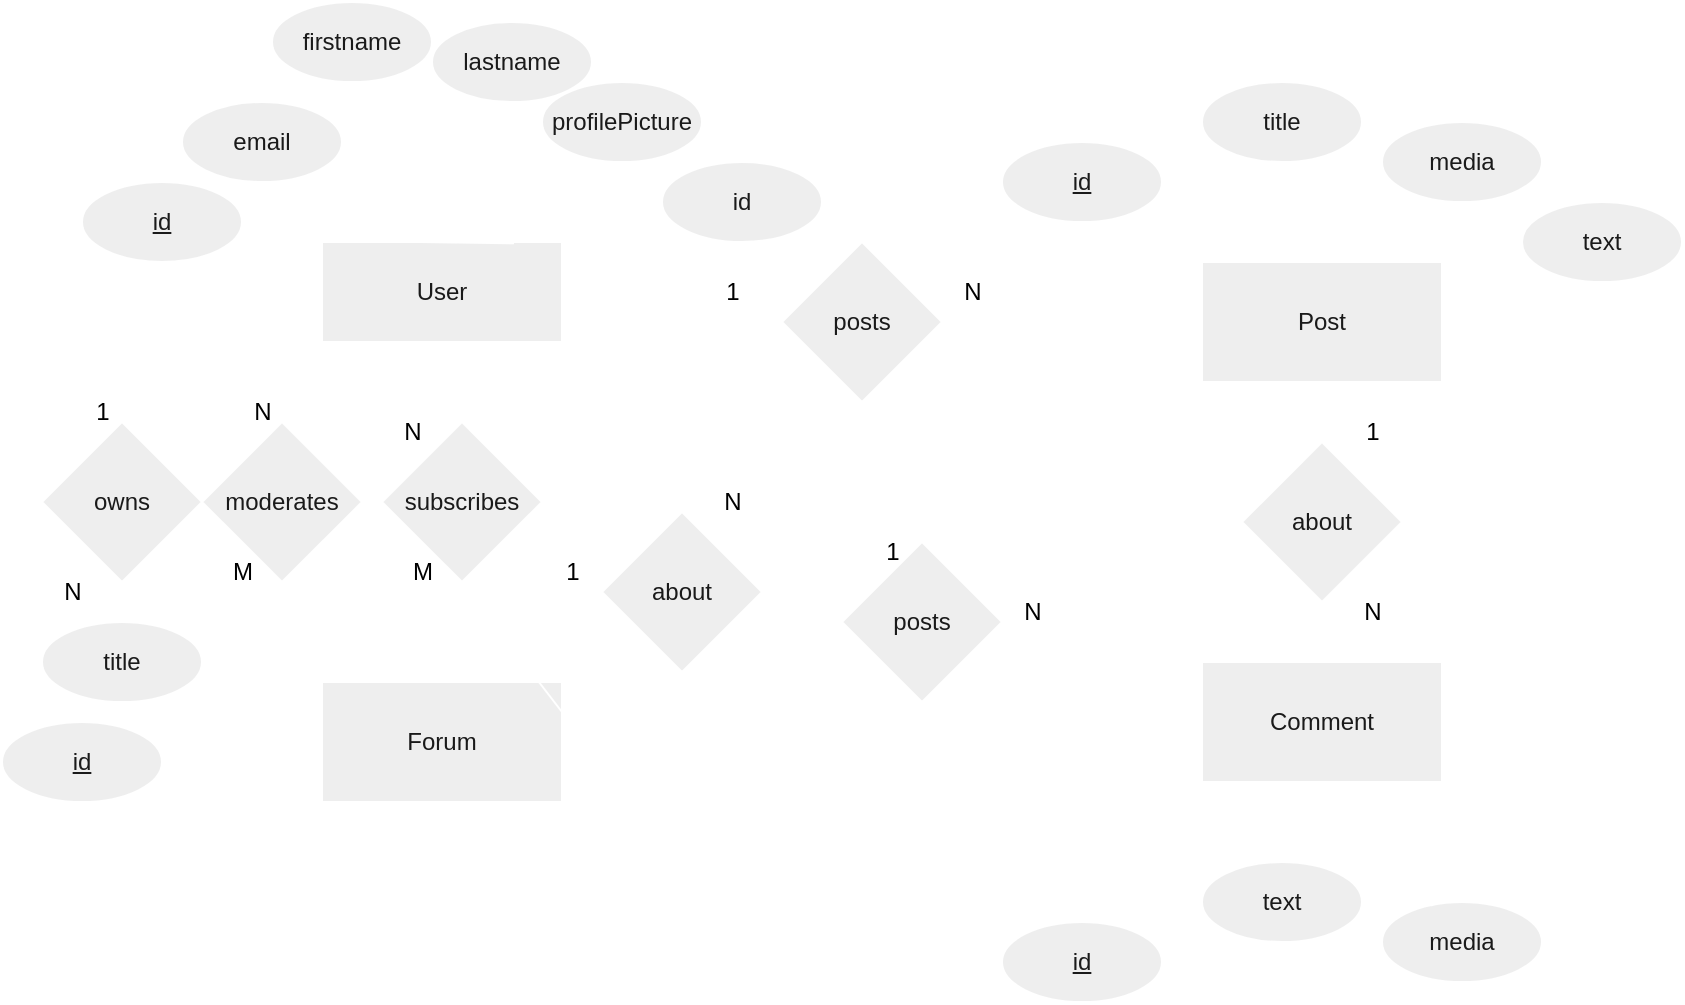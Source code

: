 <mxfile version="28.2.3">
  <diagram name="Page-1" id="M1b_SSH262KM_gCrv3iD">
    <mxGraphModel dx="823" dy="567" grid="0" gridSize="10" guides="1" tooltips="1" connect="1" arrows="1" fold="1" page="1" pageScale="1" pageWidth="1600" pageHeight="1200" background="light-dark(#FFFFFF,#FFFFFF)" math="0" shadow="0">
      <root>
        <mxCell id="0" />
        <mxCell id="1" parent="0" />
        <mxCell id="Ds--RXpLd-UvwMyHQC07-1" value="&lt;span style=&quot;&quot;&gt;User&lt;/span&gt;" style="rounded=0;whiteSpace=wrap;html=1;fillColor=#EEEEEE;strokeColor=#FFFFFF;fontColor=#1A1A1A;labelBackgroundColor=none;" parent="1" vertex="1">
          <mxGeometry x="370" y="310" width="120" height="50" as="geometry" />
        </mxCell>
        <mxCell id="5pMmQ2T5jr19oePLC_a3-2" value="" style="endArrow=none;html=1;rounded=0;exitX=-0.004;exitY=0.162;exitDx=0;exitDy=0;exitPerimeter=0;strokeColor=#FFFFFF;fontColor=default;labelBackgroundColor=none;" edge="1" parent="1" source="Ds--RXpLd-UvwMyHQC07-1" target="5pMmQ2T5jr19oePLC_a3-3">
          <mxGeometry width="50" height="50" relative="1" as="geometry">
            <mxPoint x="400" y="350" as="sourcePoint" />
            <mxPoint x="430" y="240" as="targetPoint" />
          </mxGeometry>
        </mxCell>
        <mxCell id="5pMmQ2T5jr19oePLC_a3-3" value="&lt;u&gt;id&lt;/u&gt;" style="ellipse;whiteSpace=wrap;html=1;strokeColor=#FFFFFF;fontColor=#1A1A1A;fillColor=#EEEEEE;labelBackgroundColor=none;" vertex="1" parent="1">
          <mxGeometry x="250" y="280" width="80" height="40" as="geometry" />
        </mxCell>
        <mxCell id="5pMmQ2T5jr19oePLC_a3-4" value="email" style="ellipse;whiteSpace=wrap;html=1;strokeColor=#FFFFFF;fontColor=#1A1A1A;fillColor=#EEEEEE;labelBackgroundColor=none;" vertex="1" parent="1">
          <mxGeometry x="300" y="240" width="80" height="40" as="geometry" />
        </mxCell>
        <mxCell id="5pMmQ2T5jr19oePLC_a3-5" value="firstname" style="ellipse;whiteSpace=wrap;html=1;strokeColor=#FFFFFF;fontColor=#1A1A1A;fillColor=#EEEEEE;labelBackgroundColor=none;" vertex="1" parent="1">
          <mxGeometry x="345" y="190" width="80" height="40" as="geometry" />
        </mxCell>
        <mxCell id="5pMmQ2T5jr19oePLC_a3-7" value="lastname" style="ellipse;whiteSpace=wrap;html=1;strokeColor=#FFFFFF;fontColor=#1A1A1A;fillColor=#EEEEEE;labelBackgroundColor=none;" vertex="1" parent="1">
          <mxGeometry x="425" y="200" width="80" height="40" as="geometry" />
        </mxCell>
        <mxCell id="5pMmQ2T5jr19oePLC_a3-8" value="profilePicture" style="ellipse;whiteSpace=wrap;html=1;strokeColor=#FFFFFF;fontColor=#1A1A1A;fillColor=#EEEEEE;labelBackgroundColor=none;" vertex="1" parent="1">
          <mxGeometry x="480" y="230" width="80" height="40" as="geometry" />
        </mxCell>
        <mxCell id="5pMmQ2T5jr19oePLC_a3-10" value="" style="endArrow=none;html=1;rounded=0;exitX=0;exitY=1;exitDx=0;exitDy=0;strokeColor=#FFFFFF;fontColor=default;labelBackgroundColor=none;" edge="1" parent="1" source="5pMmQ2T5jr19oePLC_a3-8">
          <mxGeometry width="50" height="50" relative="1" as="geometry">
            <mxPoint x="400" y="370" as="sourcePoint" />
            <mxPoint x="460" y="309" as="targetPoint" />
            <Array as="points" />
          </mxGeometry>
        </mxCell>
        <mxCell id="5pMmQ2T5jr19oePLC_a3-11" value="" style="endArrow=none;html=1;rounded=0;entryX=0.315;entryY=1;entryDx=0;entryDy=0;entryPerimeter=0;strokeColor=#FFFFFF;fontColor=default;labelBackgroundColor=none;" edge="1" parent="1" target="5pMmQ2T5jr19oePLC_a3-7">
          <mxGeometry width="50" height="50" relative="1" as="geometry">
            <mxPoint x="440" y="309" as="sourcePoint" />
            <mxPoint x="450" y="320" as="targetPoint" />
          </mxGeometry>
        </mxCell>
        <mxCell id="5pMmQ2T5jr19oePLC_a3-12" value="" style="endArrow=none;html=1;rounded=0;entryX=0.8;entryY=0.013;entryDx=0;entryDy=0;entryPerimeter=0;strokeColor=#FFFFFF;fontColor=default;labelBackgroundColor=none;" edge="1" parent="1" source="5pMmQ2T5jr19oePLC_a3-5" target="Ds--RXpLd-UvwMyHQC07-1">
          <mxGeometry width="50" height="50" relative="1" as="geometry">
            <mxPoint x="400" y="370" as="sourcePoint" />
            <mxPoint x="450" y="320" as="targetPoint" />
            <Array as="points">
              <mxPoint x="420" y="310" />
            </Array>
          </mxGeometry>
        </mxCell>
        <mxCell id="5pMmQ2T5jr19oePLC_a3-13" value="" style="endArrow=none;html=1;rounded=0;entryX=0.211;entryY=-0.06;entryDx=0;entryDy=0;entryPerimeter=0;strokeColor=#FFFFFF;fontColor=default;labelBackgroundColor=none;" edge="1" parent="1" source="5pMmQ2T5jr19oePLC_a3-4" target="Ds--RXpLd-UvwMyHQC07-1">
          <mxGeometry width="50" height="50" relative="1" as="geometry">
            <mxPoint x="400" y="370" as="sourcePoint" />
            <mxPoint x="450" y="320" as="targetPoint" />
          </mxGeometry>
        </mxCell>
        <mxCell id="5pMmQ2T5jr19oePLC_a3-16" value="id" style="ellipse;whiteSpace=wrap;html=1;strokeColor=#FFFFFF;fontColor=#1A1A1A;fillColor=#EEEEEE;labelBackgroundColor=none;" vertex="1" parent="1">
          <mxGeometry x="540" y="270" width="80" height="40" as="geometry" />
        </mxCell>
        <mxCell id="5pMmQ2T5jr19oePLC_a3-17" value="" style="endArrow=none;html=1;rounded=0;entryX=0;entryY=1;entryDx=0;entryDy=0;exitX=1;exitY=0.25;exitDx=0;exitDy=0;strokeColor=#FFFFFF;fontColor=default;labelBackgroundColor=none;" edge="1" parent="1" source="Ds--RXpLd-UvwMyHQC07-1" target="5pMmQ2T5jr19oePLC_a3-16">
          <mxGeometry width="50" height="50" relative="1" as="geometry">
            <mxPoint x="430" y="390" as="sourcePoint" />
            <mxPoint x="480" y="340" as="targetPoint" />
          </mxGeometry>
        </mxCell>
        <mxCell id="5pMmQ2T5jr19oePLC_a3-18" value="" style="endArrow=none;html=1;rounded=0;entryX=1;entryY=0.5;entryDx=0;entryDy=0;exitX=0;exitY=0.5;exitDx=0;exitDy=0;strokeColor=#FFFFFF;fontColor=default;labelBackgroundColor=none;" edge="1" parent="1" source="5pMmQ2T5jr19oePLC_a3-19" target="Ds--RXpLd-UvwMyHQC07-1">
          <mxGeometry width="50" height="50" relative="1" as="geometry">
            <mxPoint x="590" y="350" as="sourcePoint" />
            <mxPoint x="480" y="340" as="targetPoint" />
          </mxGeometry>
        </mxCell>
        <mxCell id="5pMmQ2T5jr19oePLC_a3-19" value="posts" style="rhombus;whiteSpace=wrap;html=1;strokeColor=#FFFFFF;fontColor=#1A1A1A;fillColor=#EEEEEE;labelBackgroundColor=none;" vertex="1" parent="1">
          <mxGeometry x="600" y="310" width="80" height="80" as="geometry" />
        </mxCell>
        <mxCell id="5pMmQ2T5jr19oePLC_a3-20" value="" style="endArrow=none;html=1;rounded=0;exitX=1;exitY=0.5;exitDx=0;exitDy=0;strokeColor=#FFFFFF;fontColor=default;labelBackgroundColor=none;" edge="1" parent="1" source="5pMmQ2T5jr19oePLC_a3-19">
          <mxGeometry width="50" height="50" relative="1" as="geometry">
            <mxPoint x="630" y="390" as="sourcePoint" />
            <mxPoint x="810" y="350" as="targetPoint" />
          </mxGeometry>
        </mxCell>
        <mxCell id="5pMmQ2T5jr19oePLC_a3-23" value="1" style="text;html=1;align=center;verticalAlign=middle;resizable=0;points=[];autosize=1;strokeColor=none;fillColor=none;fontColor=light-dark(#000000,#000000);" vertex="1" parent="1">
          <mxGeometry x="560" y="320" width="30" height="30" as="geometry" />
        </mxCell>
        <mxCell id="5pMmQ2T5jr19oePLC_a3-24" value="&lt;span style=&quot;caret-color: rgba(0, 0, 0, 0);&quot;&gt;N&lt;/span&gt;" style="text;html=1;align=center;verticalAlign=middle;resizable=0;points=[];autosize=1;strokeColor=none;fillColor=none;fontColor=light-dark(#000000,#000000);" vertex="1" parent="1">
          <mxGeometry x="680" y="320" width="30" height="30" as="geometry" />
        </mxCell>
        <mxCell id="5pMmQ2T5jr19oePLC_a3-25" value="Post" style="rounded=0;whiteSpace=wrap;html=1;strokeColor=#FFFFFF;fontColor=#1A1A1A;fillColor=#EEEEEE;" vertex="1" parent="1">
          <mxGeometry x="810" y="320" width="120" height="60" as="geometry" />
        </mxCell>
        <mxCell id="5pMmQ2T5jr19oePLC_a3-26" value="" style="endArrow=none;html=1;rounded=0;strokeColor=#FFFFFF;fontColor=#FFFFFF;entryX=1;entryY=1;entryDx=0;entryDy=0;" edge="1" parent="1" target="5pMmQ2T5jr19oePLC_a3-27">
          <mxGeometry width="50" height="50" relative="1" as="geometry">
            <mxPoint x="820" y="320" as="sourcePoint" />
            <mxPoint x="800" y="290" as="targetPoint" />
          </mxGeometry>
        </mxCell>
        <mxCell id="5pMmQ2T5jr19oePLC_a3-27" value="&lt;u&gt;id&lt;/u&gt;" style="ellipse;whiteSpace=wrap;html=1;strokeColor=#FFFFFF;fontColor=#1A1A1A;fillColor=#EEEEEE;labelBackgroundColor=none;" vertex="1" parent="1">
          <mxGeometry x="710" y="260" width="80" height="40" as="geometry" />
        </mxCell>
        <mxCell id="5pMmQ2T5jr19oePLC_a3-31" value="title" style="ellipse;whiteSpace=wrap;html=1;strokeColor=#FFFFFF;fontColor=#1A1A1A;fillColor=#EEEEEE;labelBackgroundColor=none;" vertex="1" parent="1">
          <mxGeometry x="810" y="230" width="80" height="40" as="geometry" />
        </mxCell>
        <mxCell id="5pMmQ2T5jr19oePLC_a3-32" value="media" style="ellipse;whiteSpace=wrap;html=1;strokeColor=#FFFFFF;fontColor=#1A1A1A;fillColor=#EEEEEE;labelBackgroundColor=none;" vertex="1" parent="1">
          <mxGeometry x="900" y="250" width="80" height="40" as="geometry" />
        </mxCell>
        <mxCell id="5pMmQ2T5jr19oePLC_a3-34" value="text" style="ellipse;whiteSpace=wrap;html=1;strokeColor=#FFFFFF;fontColor=#1A1A1A;fillColor=#EEEEEE;labelBackgroundColor=none;" vertex="1" parent="1">
          <mxGeometry x="970" y="290" width="80" height="40" as="geometry" />
        </mxCell>
        <mxCell id="5pMmQ2T5jr19oePLC_a3-35" value="" style="endArrow=none;html=1;rounded=0;strokeColor=#FFFFFF;fontColor=#FFFFFF;entryX=0.25;entryY=0;entryDx=0;entryDy=0;exitX=0.5;exitY=1;exitDx=0;exitDy=0;" edge="1" parent="1" source="5pMmQ2T5jr19oePLC_a3-31" target="5pMmQ2T5jr19oePLC_a3-25">
          <mxGeometry width="50" height="50" relative="1" as="geometry">
            <mxPoint x="690" y="440" as="sourcePoint" />
            <mxPoint x="740" y="390" as="targetPoint" />
          </mxGeometry>
        </mxCell>
        <mxCell id="5pMmQ2T5jr19oePLC_a3-36" value="" style="endArrow=none;html=1;rounded=0;strokeColor=#FFFFFF;fontColor=#FFFFFF;entryX=0.75;entryY=0;entryDx=0;entryDy=0;exitX=0.362;exitY=0.988;exitDx=0;exitDy=0;exitPerimeter=0;" edge="1" parent="1" source="5pMmQ2T5jr19oePLC_a3-32" target="5pMmQ2T5jr19oePLC_a3-25">
          <mxGeometry width="50" height="50" relative="1" as="geometry">
            <mxPoint x="690" y="440" as="sourcePoint" />
            <mxPoint x="740" y="390" as="targetPoint" />
          </mxGeometry>
        </mxCell>
        <mxCell id="5pMmQ2T5jr19oePLC_a3-37" value="" style="endArrow=none;html=1;rounded=0;strokeColor=#FFFFFF;fontColor=#FFFFFF;entryX=1.01;entryY=0.338;entryDx=0;entryDy=0;entryPerimeter=0;exitX=0;exitY=0.5;exitDx=0;exitDy=0;" edge="1" parent="1" source="5pMmQ2T5jr19oePLC_a3-34" target="5pMmQ2T5jr19oePLC_a3-25">
          <mxGeometry width="50" height="50" relative="1" as="geometry">
            <mxPoint x="690" y="440" as="sourcePoint" />
            <mxPoint x="740" y="390" as="targetPoint" />
          </mxGeometry>
        </mxCell>
        <mxCell id="5pMmQ2T5jr19oePLC_a3-38" value="Forum" style="rounded=0;whiteSpace=wrap;html=1;strokeColor=#FFFFFF;fontColor=#1A1A1A;fillColor=#EEEEEE;" vertex="1" parent="1">
          <mxGeometry x="370" y="530" width="120" height="60" as="geometry" />
        </mxCell>
        <mxCell id="5pMmQ2T5jr19oePLC_a3-39" value="" style="endArrow=none;html=1;rounded=0;exitX=0;exitY=0.75;exitDx=0;exitDy=0;strokeColor=#FFFFFF;fontColor=default;labelBackgroundColor=none;" edge="1" parent="1" target="5pMmQ2T5jr19oePLC_a3-40" source="5pMmQ2T5jr19oePLC_a3-38">
          <mxGeometry width="50" height="50" relative="1" as="geometry">
            <mxPoint x="440" y="538" as="sourcePoint" />
            <mxPoint x="500" y="460" as="targetPoint" />
          </mxGeometry>
        </mxCell>
        <mxCell id="5pMmQ2T5jr19oePLC_a3-40" value="&lt;u&gt;id&lt;/u&gt;" style="ellipse;whiteSpace=wrap;html=1;strokeColor=#FFFFFF;fontColor=#1A1A1A;fillColor=#EEEEEE;labelBackgroundColor=none;" vertex="1" parent="1">
          <mxGeometry x="210" y="550" width="80" height="40" as="geometry" />
        </mxCell>
        <mxCell id="5pMmQ2T5jr19oePLC_a3-41" value="title" style="ellipse;whiteSpace=wrap;html=1;strokeColor=#FFFFFF;fontColor=#1A1A1A;fillColor=#EEEEEE;labelBackgroundColor=none;" vertex="1" parent="1">
          <mxGeometry x="230" y="500" width="80" height="40" as="geometry" />
        </mxCell>
        <mxCell id="5pMmQ2T5jr19oePLC_a3-42" value="" style="endArrow=none;html=1;rounded=0;strokeColor=#FFFFFF;fontColor=#FFFFFF;exitX=0;exitY=0.25;exitDx=0;exitDy=0;entryX=1;entryY=1;entryDx=0;entryDy=0;" edge="1" parent="1" source="5pMmQ2T5jr19oePLC_a3-38" target="5pMmQ2T5jr19oePLC_a3-41">
          <mxGeometry width="50" height="50" relative="1" as="geometry">
            <mxPoint x="400" y="450" as="sourcePoint" />
            <mxPoint x="450" y="400" as="targetPoint" />
          </mxGeometry>
        </mxCell>
        <mxCell id="5pMmQ2T5jr19oePLC_a3-46" value="owns" style="rhombus;whiteSpace=wrap;html=1;strokeColor=#FFFFFF;fontColor=#1A1A1A;fillColor=#EEEEEE;" vertex="1" parent="1">
          <mxGeometry x="230" y="400" width="80" height="80" as="geometry" />
        </mxCell>
        <mxCell id="5pMmQ2T5jr19oePLC_a3-47" value="moderates" style="rhombus;whiteSpace=wrap;html=1;strokeColor=#FFFFFF;fontColor=#1A1A1A;fillColor=#EEEEEE;" vertex="1" parent="1">
          <mxGeometry x="310" y="400" width="80" height="80" as="geometry" />
        </mxCell>
        <mxCell id="5pMmQ2T5jr19oePLC_a3-48" value="" style="endArrow=none;html=1;rounded=0;strokeColor=#FFFFFF;fontColor=#FFFFFF;exitX=0.5;exitY=0;exitDx=0;exitDy=0;entryX=0.25;entryY=1;entryDx=0;entryDy=0;" edge="1" parent="1" source="5pMmQ2T5jr19oePLC_a3-46" target="Ds--RXpLd-UvwMyHQC07-1">
          <mxGeometry width="50" height="50" relative="1" as="geometry">
            <mxPoint x="400" y="450" as="sourcePoint" />
            <mxPoint x="450" y="400" as="targetPoint" />
          </mxGeometry>
        </mxCell>
        <mxCell id="5pMmQ2T5jr19oePLC_a3-49" value="" style="endArrow=none;html=1;rounded=0;strokeColor=#FFFFFF;fontColor=#FFFFFF;exitX=0.5;exitY=0;exitDx=0;exitDy=0;entryX=0.651;entryY=1.045;entryDx=0;entryDy=0;entryPerimeter=0;" edge="1" parent="1" source="5pMmQ2T5jr19oePLC_a3-47" target="Ds--RXpLd-UvwMyHQC07-1">
          <mxGeometry width="50" height="50" relative="1" as="geometry">
            <mxPoint x="400" y="450" as="sourcePoint" />
            <mxPoint x="450" y="400" as="targetPoint" />
          </mxGeometry>
        </mxCell>
        <mxCell id="5pMmQ2T5jr19oePLC_a3-50" value="" style="endArrow=none;html=1;rounded=0;strokeColor=#FFFFFF;fontColor=#FFFFFF;exitX=0.5;exitY=1;exitDx=0;exitDy=0;entryX=0.151;entryY=-0.044;entryDx=0;entryDy=0;entryPerimeter=0;" edge="1" parent="1" source="5pMmQ2T5jr19oePLC_a3-46" target="5pMmQ2T5jr19oePLC_a3-38">
          <mxGeometry width="50" height="50" relative="1" as="geometry">
            <mxPoint x="400" y="450" as="sourcePoint" />
            <mxPoint x="410" y="530" as="targetPoint" />
          </mxGeometry>
        </mxCell>
        <mxCell id="5pMmQ2T5jr19oePLC_a3-51" value="" style="endArrow=none;html=1;rounded=0;strokeColor=#FFFFFF;fontColor=#FFFFFF;entryX=0.5;entryY=1;entryDx=0;entryDy=0;exitX=0.75;exitY=0;exitDx=0;exitDy=0;" edge="1" parent="1" source="5pMmQ2T5jr19oePLC_a3-38" target="5pMmQ2T5jr19oePLC_a3-47">
          <mxGeometry width="50" height="50" relative="1" as="geometry">
            <mxPoint x="470" y="520" as="sourcePoint" />
            <mxPoint x="450" y="400" as="targetPoint" />
          </mxGeometry>
        </mxCell>
        <mxCell id="5pMmQ2T5jr19oePLC_a3-53" value="1" style="text;html=1;align=center;verticalAlign=middle;resizable=0;points=[];autosize=1;strokeColor=none;fillColor=none;fontColor=light-dark(#000000,#000000);" vertex="1" parent="1">
          <mxGeometry x="245" y="380" width="30" height="30" as="geometry" />
        </mxCell>
        <mxCell id="5pMmQ2T5jr19oePLC_a3-54" value="&lt;span style=&quot;caret-color: rgba(0, 0, 0, 0);&quot;&gt;N&lt;/span&gt;" style="text;html=1;align=center;verticalAlign=middle;resizable=0;points=[];autosize=1;strokeColor=none;fillColor=none;fontColor=light-dark(#000000,#000000);" vertex="1" parent="1">
          <mxGeometry x="230" y="470" width="30" height="30" as="geometry" />
        </mxCell>
        <mxCell id="5pMmQ2T5jr19oePLC_a3-55" value="&lt;span style=&quot;caret-color: rgba(0, 0, 0, 0);&quot;&gt;N&lt;/span&gt;" style="text;html=1;align=center;verticalAlign=middle;resizable=0;points=[];autosize=1;strokeColor=none;fillColor=none;fontColor=light-dark(#000000,#000000);" vertex="1" parent="1">
          <mxGeometry x="325" y="380" width="30" height="30" as="geometry" />
        </mxCell>
        <mxCell id="5pMmQ2T5jr19oePLC_a3-56" value="M" style="text;html=1;align=center;verticalAlign=middle;resizable=0;points=[];autosize=1;strokeColor=none;fillColor=none;fontColor=light-dark(#000000,#000000);" vertex="1" parent="1">
          <mxGeometry x="315" y="460" width="30" height="30" as="geometry" />
        </mxCell>
        <mxCell id="5pMmQ2T5jr19oePLC_a3-58" value="subscribes" style="rhombus;whiteSpace=wrap;html=1;strokeColor=#FFFFFF;fontColor=#1A1A1A;fillColor=#EEEEEE;" vertex="1" parent="1">
          <mxGeometry x="400" y="400" width="80" height="80" as="geometry" />
        </mxCell>
        <mxCell id="5pMmQ2T5jr19oePLC_a3-59" value="M" style="text;html=1;align=center;verticalAlign=middle;resizable=0;points=[];autosize=1;strokeColor=none;fillColor=none;fontColor=light-dark(#000000,#000000);" vertex="1" parent="1">
          <mxGeometry x="405" y="460" width="30" height="30" as="geometry" />
        </mxCell>
        <mxCell id="5pMmQ2T5jr19oePLC_a3-60" value="&lt;span style=&quot;caret-color: rgba(0, 0, 0, 0);&quot;&gt;N&lt;/span&gt;" style="text;html=1;align=center;verticalAlign=middle;resizable=0;points=[];autosize=1;strokeColor=none;fillColor=none;fontColor=light-dark(#000000,#000000);" vertex="1" parent="1">
          <mxGeometry x="400" y="390" width="30" height="30" as="geometry" />
        </mxCell>
        <mxCell id="5pMmQ2T5jr19oePLC_a3-62" value="" style="endArrow=none;html=1;rounded=0;strokeColor=#FFFFFF;fontColor=#FFFFFF;exitX=1;exitY=1;exitDx=0;exitDy=0;entryX=0.5;entryY=0;entryDx=0;entryDy=0;" edge="1" parent="1" source="Ds--RXpLd-UvwMyHQC07-1" target="5pMmQ2T5jr19oePLC_a3-58">
          <mxGeometry width="50" height="50" relative="1" as="geometry">
            <mxPoint x="490" y="500" as="sourcePoint" />
            <mxPoint x="540" y="450" as="targetPoint" />
          </mxGeometry>
        </mxCell>
        <mxCell id="5pMmQ2T5jr19oePLC_a3-63" value="" style="endArrow=none;html=1;rounded=0;strokeColor=#FFFFFF;fontColor=#FFFFFF;exitX=1;exitY=0.25;exitDx=0;exitDy=0;entryX=0.5;entryY=1;entryDx=0;entryDy=0;" edge="1" parent="1" source="5pMmQ2T5jr19oePLC_a3-38" target="5pMmQ2T5jr19oePLC_a3-58">
          <mxGeometry width="50" height="50" relative="1" as="geometry">
            <mxPoint x="490" y="500" as="sourcePoint" />
            <mxPoint x="540" y="450" as="targetPoint" />
          </mxGeometry>
        </mxCell>
        <mxCell id="5pMmQ2T5jr19oePLC_a3-64" value="Comment" style="rounded=0;whiteSpace=wrap;html=1;strokeColor=#FFFFFF;fontColor=#1A1A1A;fillColor=#EEEEEE;" vertex="1" parent="1">
          <mxGeometry x="810" y="520" width="120" height="60" as="geometry" />
        </mxCell>
        <mxCell id="5pMmQ2T5jr19oePLC_a3-67" value="about" style="rhombus;whiteSpace=wrap;html=1;strokeColor=#FFFFFF;fontColor=#1A1A1A;fillColor=#EEEEEE;labelBackgroundColor=none;" vertex="1" parent="1">
          <mxGeometry x="510" y="445" width="80" height="80" as="geometry" />
        </mxCell>
        <mxCell id="5pMmQ2T5jr19oePLC_a3-68" value="" style="endArrow=none;html=1;rounded=0;strokeColor=#FFFFFF;fontColor=#FFFFFF;exitX=1;exitY=0.25;exitDx=0;exitDy=0;entryX=0.114;entryY=0.667;entryDx=0;entryDy=0;entryPerimeter=0;" edge="1" parent="1" source="5pMmQ2T5jr19oePLC_a3-38" target="5pMmQ2T5jr19oePLC_a3-67">
          <mxGeometry width="50" height="50" relative="1" as="geometry">
            <mxPoint x="550" y="520" as="sourcePoint" />
            <mxPoint x="600" y="470" as="targetPoint" />
          </mxGeometry>
        </mxCell>
        <mxCell id="5pMmQ2T5jr19oePLC_a3-69" value="" style="endArrow=none;html=1;rounded=0;strokeColor=#FFFFFF;fontColor=#FFFFFF;exitX=1;exitY=0;exitDx=0;exitDy=0;entryX=0.25;entryY=1;entryDx=0;entryDy=0;" edge="1" parent="1" source="5pMmQ2T5jr19oePLC_a3-67" target="5pMmQ2T5jr19oePLC_a3-25">
          <mxGeometry width="50" height="50" relative="1" as="geometry">
            <mxPoint x="730" y="472" as="sourcePoint" />
            <mxPoint x="879" y="400" as="targetPoint" />
          </mxGeometry>
        </mxCell>
        <mxCell id="5pMmQ2T5jr19oePLC_a3-70" value="&lt;span style=&quot;caret-color: rgba(0, 0, 0, 0);&quot;&gt;N&lt;/span&gt;" style="text;html=1;align=center;verticalAlign=middle;resizable=0;points=[];autosize=1;strokeColor=none;fillColor=none;fontColor=light-dark(#000000,#000000);" vertex="1" parent="1">
          <mxGeometry x="560" y="425" width="30" height="30" as="geometry" />
        </mxCell>
        <mxCell id="5pMmQ2T5jr19oePLC_a3-71" value="1" style="text;html=1;align=center;verticalAlign=middle;resizable=0;points=[];autosize=1;strokeColor=none;fillColor=none;fontColor=light-dark(#000000,#000000);" vertex="1" parent="1">
          <mxGeometry x="480" y="460" width="30" height="30" as="geometry" />
        </mxCell>
        <mxCell id="5pMmQ2T5jr19oePLC_a3-72" value="about" style="rhombus;whiteSpace=wrap;html=1;strokeColor=#FFFFFF;fontColor=#1A1A1A;fillColor=#EEEEEE;" vertex="1" parent="1">
          <mxGeometry x="830" y="410" width="80" height="80" as="geometry" />
        </mxCell>
        <mxCell id="5pMmQ2T5jr19oePLC_a3-73" value="" style="endArrow=none;html=1;rounded=0;strokeColor=#FFFFFF;fontColor=#FFFFFF;exitX=0.5;exitY=0;exitDx=0;exitDy=0;entryX=0.5;entryY=1;entryDx=0;entryDy=0;" edge="1" parent="1" source="5pMmQ2T5jr19oePLC_a3-72" target="5pMmQ2T5jr19oePLC_a3-25">
          <mxGeometry width="50" height="50" relative="1" as="geometry">
            <mxPoint x="650" y="480" as="sourcePoint" />
            <mxPoint x="700" y="430" as="targetPoint" />
          </mxGeometry>
        </mxCell>
        <mxCell id="5pMmQ2T5jr19oePLC_a3-75" value="1" style="text;html=1;align=center;verticalAlign=middle;resizable=0;points=[];autosize=1;strokeColor=none;fillColor=none;fontColor=light-dark(#000000,#000000);" vertex="1" parent="1">
          <mxGeometry x="880" y="390" width="30" height="30" as="geometry" />
        </mxCell>
        <mxCell id="5pMmQ2T5jr19oePLC_a3-76" value="" style="endArrow=none;html=1;rounded=0;strokeColor=#FFFFFF;fontColor=#FFFFFF;exitX=0.5;exitY=0;exitDx=0;exitDy=0;entryX=0.5;entryY=1;entryDx=0;entryDy=0;" edge="1" parent="1" source="5pMmQ2T5jr19oePLC_a3-64" target="5pMmQ2T5jr19oePLC_a3-72">
          <mxGeometry width="50" height="50" relative="1" as="geometry">
            <mxPoint x="930" y="520" as="sourcePoint" />
            <mxPoint x="930" y="490" as="targetPoint" />
            <Array as="points" />
          </mxGeometry>
        </mxCell>
        <mxCell id="5pMmQ2T5jr19oePLC_a3-77" value="&lt;span style=&quot;caret-color: rgba(0, 0, 0, 0);&quot;&gt;N&lt;/span&gt;" style="text;html=1;align=center;verticalAlign=middle;resizable=0;points=[];autosize=1;strokeColor=none;fillColor=none;fontColor=light-dark(#000000,#000000);" vertex="1" parent="1">
          <mxGeometry x="880" y="480" width="30" height="30" as="geometry" />
        </mxCell>
        <mxCell id="5pMmQ2T5jr19oePLC_a3-79" value="posts" style="rhombus;whiteSpace=wrap;html=1;strokeColor=#FFFFFF;fontColor=#1A1A1A;fillColor=#EEEEEE;labelBackgroundColor=none;" vertex="1" parent="1">
          <mxGeometry x="630" y="460" width="80" height="80" as="geometry" />
        </mxCell>
        <mxCell id="5pMmQ2T5jr19oePLC_a3-80" value="" style="endArrow=none;html=1;rounded=0;strokeColor=#FFFFFF;fontColor=#FFFFFF;entryX=1;entryY=1;entryDx=0;entryDy=0;" edge="1" parent="1" target="Ds--RXpLd-UvwMyHQC07-1">
          <mxGeometry width="50" height="50" relative="1" as="geometry">
            <mxPoint x="650" y="480" as="sourcePoint" />
            <mxPoint x="700" y="430" as="targetPoint" />
          </mxGeometry>
        </mxCell>
        <mxCell id="5pMmQ2T5jr19oePLC_a3-81" value="" style="endArrow=none;html=1;rounded=0;strokeColor=#FFFFFF;fontColor=#FFFFFF;exitX=0;exitY=0.5;exitDx=0;exitDy=0;" edge="1" parent="1" source="5pMmQ2T5jr19oePLC_a3-64" target="5pMmQ2T5jr19oePLC_a3-79">
          <mxGeometry width="50" height="50" relative="1" as="geometry">
            <mxPoint x="900" y="680" as="sourcePoint" />
            <mxPoint x="740" y="560" as="targetPoint" />
          </mxGeometry>
        </mxCell>
        <mxCell id="5pMmQ2T5jr19oePLC_a3-82" value="1" style="text;html=1;align=center;verticalAlign=middle;resizable=0;points=[];autosize=1;strokeColor=none;fillColor=none;fontColor=light-dark(#000000,#000000);" vertex="1" parent="1">
          <mxGeometry x="640" y="450" width="30" height="30" as="geometry" />
        </mxCell>
        <mxCell id="5pMmQ2T5jr19oePLC_a3-83" value="&lt;span style=&quot;caret-color: rgba(0, 0, 0, 0);&quot;&gt;N&lt;/span&gt;" style="text;html=1;align=center;verticalAlign=middle;resizable=0;points=[];autosize=1;strokeColor=none;fillColor=none;fontColor=light-dark(#000000,#000000);" vertex="1" parent="1">
          <mxGeometry x="710" y="480" width="30" height="30" as="geometry" />
        </mxCell>
        <mxCell id="5pMmQ2T5jr19oePLC_a3-84" value="" style="endArrow=none;html=1;rounded=0;strokeColor=#FFFFFF;fontColor=#FFFFFF;entryX=1;entryY=1;entryDx=0;entryDy=0;exitX=0;exitY=1;exitDx=0;exitDy=0;" edge="1" parent="1" target="5pMmQ2T5jr19oePLC_a3-85" source="5pMmQ2T5jr19oePLC_a3-64">
          <mxGeometry width="50" height="50" relative="1" as="geometry">
            <mxPoint x="820" y="710" as="sourcePoint" />
            <mxPoint x="800" y="680" as="targetPoint" />
          </mxGeometry>
        </mxCell>
        <mxCell id="5pMmQ2T5jr19oePLC_a3-85" value="&lt;u&gt;id&lt;/u&gt;" style="ellipse;whiteSpace=wrap;html=1;strokeColor=#FFFFFF;fontColor=#1A1A1A;fillColor=#EEEEEE;labelBackgroundColor=none;" vertex="1" parent="1">
          <mxGeometry x="710" y="650" width="80" height="40" as="geometry" />
        </mxCell>
        <mxCell id="5pMmQ2T5jr19oePLC_a3-87" value="media" style="ellipse;whiteSpace=wrap;html=1;strokeColor=#FFFFFF;fontColor=#1A1A1A;fillColor=#EEEEEE;labelBackgroundColor=none;" vertex="1" parent="1">
          <mxGeometry x="900" y="640" width="80" height="40" as="geometry" />
        </mxCell>
        <mxCell id="5pMmQ2T5jr19oePLC_a3-89" value="" style="endArrow=none;html=1;rounded=0;strokeColor=#FFFFFF;fontColor=#FFFFFF;entryX=0.419;entryY=0.992;entryDx=0;entryDy=0;exitX=0.566;exitY=0.034;exitDx=0;exitDy=0;entryPerimeter=0;exitPerimeter=0;" edge="1" parent="1" source="5pMmQ2T5jr19oePLC_a3-91" target="5pMmQ2T5jr19oePLC_a3-64">
          <mxGeometry width="50" height="50" relative="1" as="geometry">
            <mxPoint x="866.48" y="620.76" as="sourcePoint" />
            <mxPoint x="840" y="710" as="targetPoint" />
          </mxGeometry>
        </mxCell>
        <mxCell id="5pMmQ2T5jr19oePLC_a3-90" value="" style="endArrow=none;html=1;rounded=0;strokeColor=#FFFFFF;fontColor=#FFFFFF;entryX=0.75;entryY=1;entryDx=0;entryDy=0;exitX=0.316;exitY=0.05;exitDx=0;exitDy=0;exitPerimeter=0;" edge="1" parent="1" source="5pMmQ2T5jr19oePLC_a3-87" target="5pMmQ2T5jr19oePLC_a3-64">
          <mxGeometry width="50" height="50" relative="1" as="geometry">
            <mxPoint x="690" y="830" as="sourcePoint" />
            <mxPoint x="900" y="710" as="targetPoint" />
          </mxGeometry>
        </mxCell>
        <mxCell id="5pMmQ2T5jr19oePLC_a3-91" value="text" style="ellipse;whiteSpace=wrap;html=1;strokeColor=#FFFFFF;fontColor=#1A1A1A;fillColor=#EEEEEE;labelBackgroundColor=none;" vertex="1" parent="1">
          <mxGeometry x="810" y="620" width="80" height="40" as="geometry" />
        </mxCell>
      </root>
    </mxGraphModel>
  </diagram>
</mxfile>
